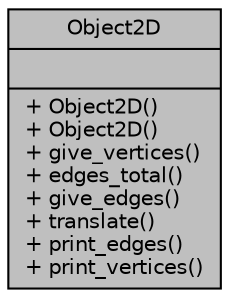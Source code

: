 digraph "Object2D"
{
  bgcolor="transparent";
  edge [fontname="Helvetica",fontsize="10",labelfontname="Helvetica",labelfontsize="10"];
  node [fontname="Helvetica",fontsize="10",shape=record];
  Node1 [label="{Object2D\n||+ Object2D()\l+ Object2D()\l+ give_vertices()\l+ edges_total()\l+ give_edges()\l+ translate()\l+ print_edges()\l+ print_vertices()\l}",height=0.2,width=0.4,color="black", fillcolor="grey75", style="filled", fontcolor="black"];
}
